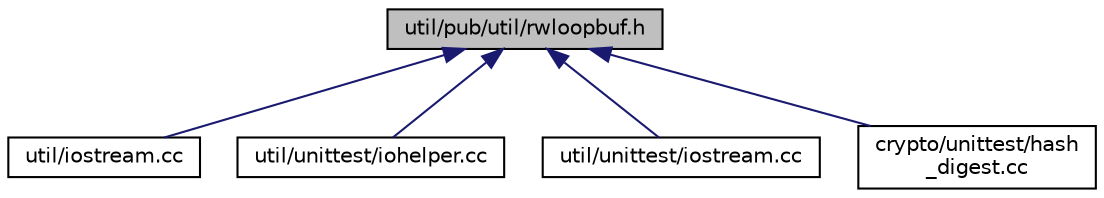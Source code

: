 digraph "util/pub/util/rwloopbuf.h"
{
 // LATEX_PDF_SIZE
  edge [fontname="Helvetica",fontsize="10",labelfontname="Helvetica",labelfontsize="10"];
  node [fontname="Helvetica",fontsize="10",shape=record];
  Node1 [label="util/pub/util/rwloopbuf.h",height=0.2,width=0.4,color="black", fillcolor="grey75", style="filled", fontcolor="black",tooltip="Loopback read/write buffer."];
  Node1 -> Node2 [dir="back",color="midnightblue",fontsize="10",style="solid",fontname="Helvetica"];
  Node2 [label="util/iostream.cc",height=0.2,width=0.4,color="black", fillcolor="white", style="filled",URL="$d2/d3e/iostream_8cc.html",tooltip="input/output stream utilities implementation"];
  Node1 -> Node3 [dir="back",color="midnightblue",fontsize="10",style="solid",fontname="Helvetica"];
  Node3 [label="util/unittest/iohelper.cc",height=0.2,width=0.4,color="black", fillcolor="white", style="filled",URL="$de/d12/iohelper_8cc.html",tooltip="Tests for input/output stream utilities."];
  Node1 -> Node4 [dir="back",color="midnightblue",fontsize="10",style="solid",fontname="Helvetica"];
  Node4 [label="util/unittest/iostream.cc",height=0.2,width=0.4,color="black", fillcolor="white", style="filled",URL="$d5/df4/unittest_2iostream_8cc.html",tooltip="Tests for input/output stream utilities."];
  Node1 -> Node5 [dir="back",color="midnightblue",fontsize="10",style="solid",fontname="Helvetica"];
  Node5 [label="crypto/unittest/hash\l_digest.cc",height=0.2,width=0.4,color="black", fillcolor="white", style="filled",URL="$dd/d08/hash__digest_8cc.html",tooltip="Test file for One-way hashing and message digests."];
}
